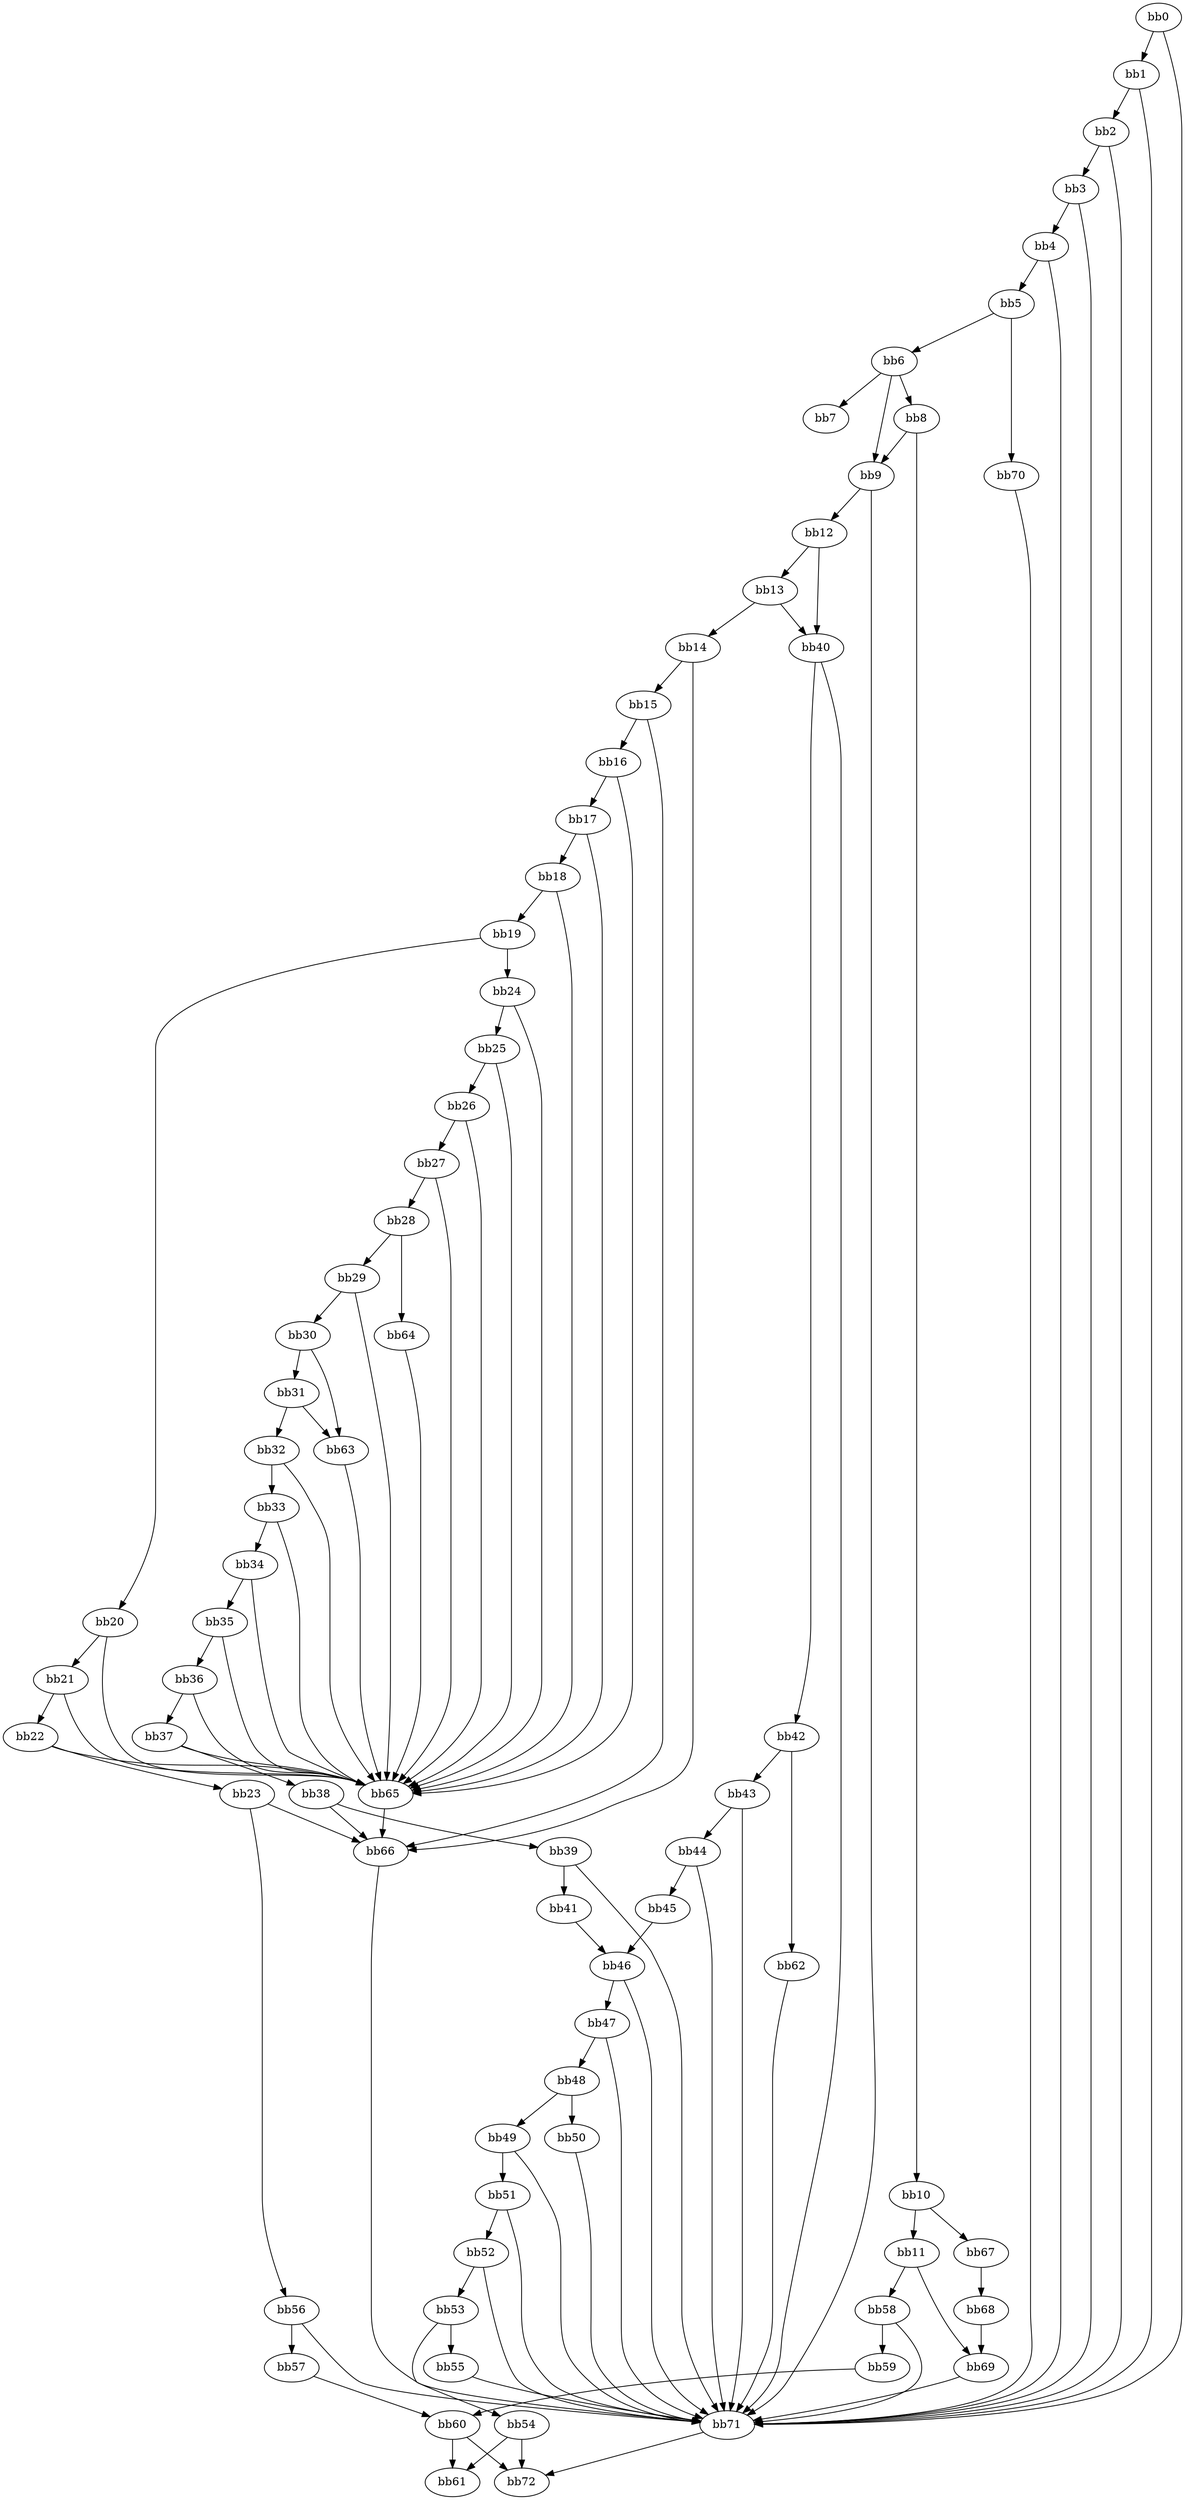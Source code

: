 digraph {
    0 [ label = "bb0\l" ]
    1 [ label = "bb1\l" ]
    2 [ label = "bb2\l" ]
    3 [ label = "bb3\l" ]
    4 [ label = "bb4\l" ]
    5 [ label = "bb5\l" ]
    6 [ label = "bb6\l" ]
    7 [ label = "bb7\l" ]
    8 [ label = "bb8\l" ]
    9 [ label = "bb9\l" ]
    10 [ label = "bb10\l" ]
    11 [ label = "bb11\l" ]
    12 [ label = "bb12\l" ]
    13 [ label = "bb13\l" ]
    14 [ label = "bb14\l" ]
    15 [ label = "bb15\l" ]
    16 [ label = "bb16\l" ]
    17 [ label = "bb17\l" ]
    18 [ label = "bb18\l" ]
    19 [ label = "bb19\l" ]
    20 [ label = "bb20\l" ]
    21 [ label = "bb21\l" ]
    22 [ label = "bb22\l" ]
    23 [ label = "bb23\l" ]
    24 [ label = "bb24\l" ]
    25 [ label = "bb25\l" ]
    26 [ label = "bb26\l" ]
    27 [ label = "bb27\l" ]
    28 [ label = "bb28\l" ]
    29 [ label = "bb29\l" ]
    30 [ label = "bb30\l" ]
    31 [ label = "bb31\l" ]
    32 [ label = "bb32\l" ]
    33 [ label = "bb33\l" ]
    34 [ label = "bb34\l" ]
    35 [ label = "bb35\l" ]
    36 [ label = "bb36\l" ]
    37 [ label = "bb37\l" ]
    38 [ label = "bb38\l" ]
    39 [ label = "bb39\l" ]
    40 [ label = "bb40\l" ]
    41 [ label = "bb41\l" ]
    42 [ label = "bb42\l" ]
    43 [ label = "bb43\l" ]
    44 [ label = "bb44\l" ]
    45 [ label = "bb45\l" ]
    46 [ label = "bb46\l" ]
    47 [ label = "bb47\l" ]
    48 [ label = "bb48\l" ]
    49 [ label = "bb49\l" ]
    50 [ label = "bb50\l" ]
    51 [ label = "bb51\l" ]
    52 [ label = "bb52\l" ]
    53 [ label = "bb53\l" ]
    54 [ label = "bb54\l" ]
    55 [ label = "bb55\l" ]
    56 [ label = "bb56\l" ]
    57 [ label = "bb57\l" ]
    58 [ label = "bb58\l" ]
    59 [ label = "bb59\l" ]
    60 [ label = "bb60\l" ]
    61 [ label = "bb61\l" ]
    62 [ label = "bb62\l" ]
    63 [ label = "bb63\l" ]
    64 [ label = "bb64\l" ]
    65 [ label = "bb65\l" ]
    66 [ label = "bb66\l" ]
    67 [ label = "bb67\l" ]
    68 [ label = "bb68\l" ]
    69 [ label = "bb69\l" ]
    70 [ label = "bb70\l" ]
    71 [ label = "bb71\l" ]
    72 [ label = "bb72\l" ]
    0 -> 1 [ ]
    0 -> 71 [ ]
    1 -> 2 [ ]
    1 -> 71 [ ]
    2 -> 3 [ ]
    2 -> 71 [ ]
    3 -> 4 [ ]
    3 -> 71 [ ]
    4 -> 5 [ ]
    4 -> 71 [ ]
    5 -> 6 [ ]
    5 -> 70 [ ]
    6 -> 7 [ ]
    6 -> 8 [ ]
    6 -> 9 [ ]
    8 -> 9 [ ]
    8 -> 10 [ ]
    9 -> 12 [ ]
    9 -> 71 [ ]
    10 -> 11 [ ]
    10 -> 67 [ ]
    11 -> 58 [ ]
    11 -> 69 [ ]
    12 -> 13 [ ]
    12 -> 40 [ ]
    13 -> 14 [ ]
    13 -> 40 [ ]
    14 -> 15 [ ]
    14 -> 66 [ ]
    15 -> 16 [ ]
    15 -> 66 [ ]
    16 -> 17 [ ]
    16 -> 65 [ ]
    17 -> 18 [ ]
    17 -> 65 [ ]
    18 -> 19 [ ]
    18 -> 65 [ ]
    19 -> 20 [ ]
    19 -> 24 [ ]
    20 -> 21 [ ]
    20 -> 65 [ ]
    21 -> 22 [ ]
    21 -> 65 [ ]
    22 -> 23 [ ]
    22 -> 65 [ ]
    23 -> 56 [ ]
    23 -> 66 [ ]
    24 -> 25 [ ]
    24 -> 65 [ ]
    25 -> 26 [ ]
    25 -> 65 [ ]
    26 -> 27 [ ]
    26 -> 65 [ ]
    27 -> 28 [ ]
    27 -> 65 [ ]
    28 -> 29 [ ]
    28 -> 64 [ ]
    29 -> 30 [ ]
    29 -> 65 [ ]
    30 -> 31 [ ]
    30 -> 63 [ ]
    31 -> 32 [ ]
    31 -> 63 [ ]
    32 -> 33 [ ]
    32 -> 65 [ ]
    33 -> 34 [ ]
    33 -> 65 [ ]
    34 -> 35 [ ]
    34 -> 65 [ ]
    35 -> 36 [ ]
    35 -> 65 [ ]
    36 -> 37 [ ]
    36 -> 65 [ ]
    37 -> 38 [ ]
    37 -> 65 [ ]
    38 -> 39 [ ]
    38 -> 66 [ ]
    39 -> 41 [ ]
    39 -> 71 [ ]
    40 -> 42 [ ]
    40 -> 71 [ ]
    41 -> 46 [ ]
    42 -> 43 [ ]
    42 -> 62 [ ]
    43 -> 44 [ ]
    43 -> 71 [ ]
    44 -> 45 [ ]
    44 -> 71 [ ]
    45 -> 46 [ ]
    46 -> 47 [ ]
    46 -> 71 [ ]
    47 -> 48 [ ]
    47 -> 71 [ ]
    48 -> 49 [ ]
    48 -> 50 [ ]
    49 -> 51 [ ]
    49 -> 71 [ ]
    50 -> 71 [ ]
    51 -> 52 [ ]
    51 -> 71 [ ]
    52 -> 53 [ ]
    52 -> 71 [ ]
    53 -> 54 [ ]
    53 -> 55 [ ]
    54 -> 61 [ ]
    54 -> 72 [ ]
    55 -> 71 [ ]
    56 -> 57 [ ]
    56 -> 71 [ ]
    57 -> 60 [ ]
    58 -> 59 [ ]
    58 -> 71 [ ]
    59 -> 60 [ ]
    60 -> 61 [ ]
    60 -> 72 [ ]
    62 -> 71 [ ]
    63 -> 65 [ ]
    64 -> 65 [ ]
    65 -> 66 [ ]
    66 -> 71 [ ]
    67 -> 68 [ ]
    68 -> 69 [ ]
    69 -> 71 [ ]
    70 -> 71 [ ]
    71 -> 72 [ ]
}

